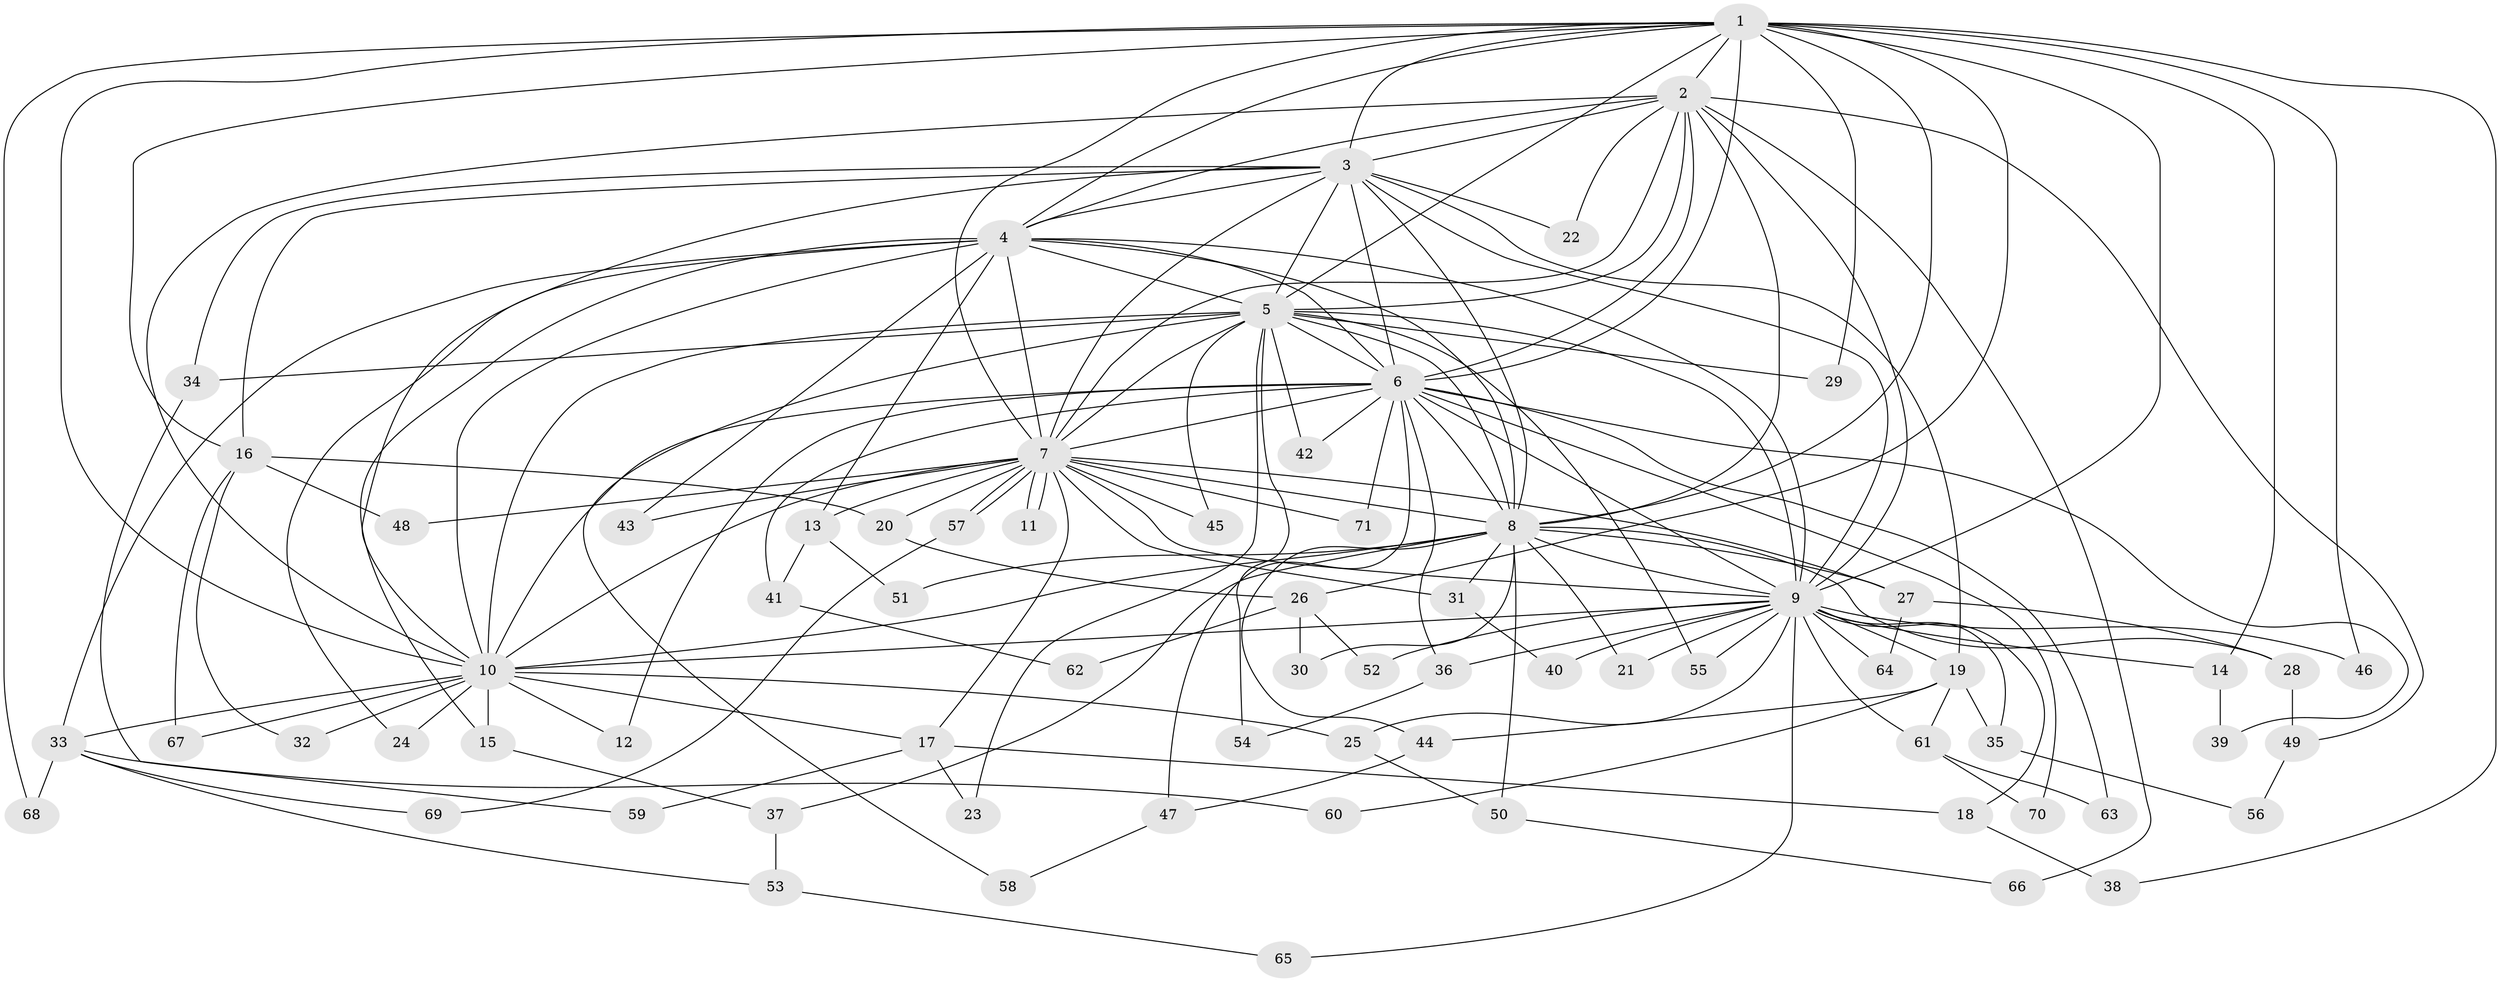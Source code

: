 // coarse degree distribution, {17: 0.038461538461538464, 11: 0.019230769230769232, 25: 0.019230769230769232, 16: 0.019230769230769232, 20: 0.019230769230769232, 15: 0.019230769230769232, 14: 0.019230769230769232, 2: 0.4807692307692308, 4: 0.07692307692307693, 3: 0.21153846153846154, 5: 0.019230769230769232, 6: 0.038461538461538464, 7: 0.019230769230769232}
// Generated by graph-tools (version 1.1) at 2025/51/02/27/25 19:51:41]
// undirected, 71 vertices, 167 edges
graph export_dot {
graph [start="1"]
  node [color=gray90,style=filled];
  1;
  2;
  3;
  4;
  5;
  6;
  7;
  8;
  9;
  10;
  11;
  12;
  13;
  14;
  15;
  16;
  17;
  18;
  19;
  20;
  21;
  22;
  23;
  24;
  25;
  26;
  27;
  28;
  29;
  30;
  31;
  32;
  33;
  34;
  35;
  36;
  37;
  38;
  39;
  40;
  41;
  42;
  43;
  44;
  45;
  46;
  47;
  48;
  49;
  50;
  51;
  52;
  53;
  54;
  55;
  56;
  57;
  58;
  59;
  60;
  61;
  62;
  63;
  64;
  65;
  66;
  67;
  68;
  69;
  70;
  71;
  1 -- 2;
  1 -- 3;
  1 -- 4;
  1 -- 5;
  1 -- 6;
  1 -- 7;
  1 -- 8;
  1 -- 9;
  1 -- 10;
  1 -- 14;
  1 -- 16;
  1 -- 26;
  1 -- 29;
  1 -- 38;
  1 -- 46;
  1 -- 68;
  2 -- 3;
  2 -- 4;
  2 -- 5;
  2 -- 6;
  2 -- 7;
  2 -- 8;
  2 -- 9;
  2 -- 10;
  2 -- 22;
  2 -- 49;
  2 -- 66;
  3 -- 4;
  3 -- 5;
  3 -- 6;
  3 -- 7;
  3 -- 8;
  3 -- 9;
  3 -- 10;
  3 -- 16;
  3 -- 19;
  3 -- 22;
  3 -- 34;
  4 -- 5;
  4 -- 6;
  4 -- 7;
  4 -- 8;
  4 -- 9;
  4 -- 10;
  4 -- 13;
  4 -- 15;
  4 -- 24;
  4 -- 33;
  4 -- 43;
  5 -- 6;
  5 -- 7;
  5 -- 8;
  5 -- 9;
  5 -- 10;
  5 -- 23;
  5 -- 29;
  5 -- 34;
  5 -- 42;
  5 -- 45;
  5 -- 54;
  5 -- 55;
  5 -- 58;
  6 -- 7;
  6 -- 8;
  6 -- 9;
  6 -- 10;
  6 -- 12;
  6 -- 36;
  6 -- 39;
  6 -- 41;
  6 -- 42;
  6 -- 47;
  6 -- 63;
  6 -- 70;
  6 -- 71;
  7 -- 8;
  7 -- 9;
  7 -- 10;
  7 -- 11;
  7 -- 11;
  7 -- 13;
  7 -- 17;
  7 -- 20;
  7 -- 27;
  7 -- 31;
  7 -- 43;
  7 -- 45;
  7 -- 48;
  7 -- 57;
  7 -- 57;
  7 -- 71;
  8 -- 9;
  8 -- 10;
  8 -- 21;
  8 -- 27;
  8 -- 28;
  8 -- 30;
  8 -- 31;
  8 -- 37;
  8 -- 44;
  8 -- 50;
  8 -- 51;
  9 -- 10;
  9 -- 14;
  9 -- 18;
  9 -- 19;
  9 -- 21;
  9 -- 25;
  9 -- 35;
  9 -- 36;
  9 -- 40;
  9 -- 46;
  9 -- 52;
  9 -- 55;
  9 -- 61;
  9 -- 64;
  9 -- 65;
  10 -- 12;
  10 -- 15;
  10 -- 17;
  10 -- 24;
  10 -- 25;
  10 -- 32;
  10 -- 33;
  10 -- 67;
  13 -- 41;
  13 -- 51;
  14 -- 39;
  15 -- 37;
  16 -- 20;
  16 -- 32;
  16 -- 48;
  16 -- 67;
  17 -- 18;
  17 -- 23;
  17 -- 59;
  18 -- 38;
  19 -- 35;
  19 -- 44;
  19 -- 60;
  19 -- 61;
  20 -- 26;
  25 -- 50;
  26 -- 30;
  26 -- 52;
  26 -- 62;
  27 -- 28;
  27 -- 64;
  28 -- 49;
  31 -- 40;
  33 -- 53;
  33 -- 60;
  33 -- 68;
  33 -- 69;
  34 -- 59;
  35 -- 56;
  36 -- 54;
  37 -- 53;
  41 -- 62;
  44 -- 47;
  47 -- 58;
  49 -- 56;
  50 -- 66;
  53 -- 65;
  57 -- 69;
  61 -- 63;
  61 -- 70;
}
